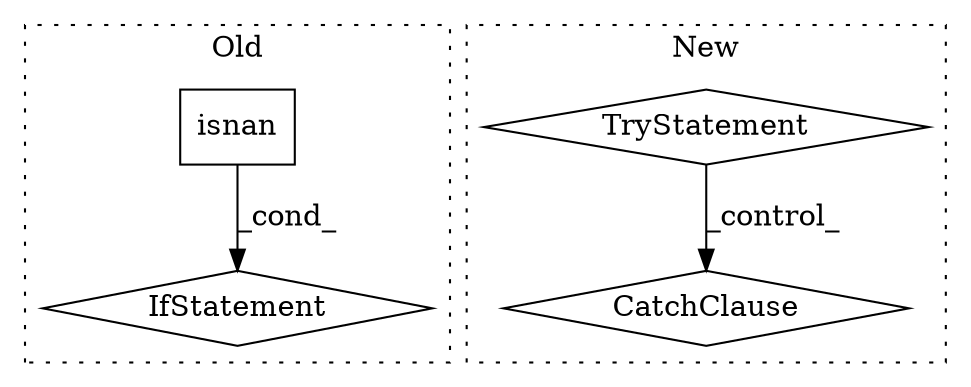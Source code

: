 digraph G {
subgraph cluster0 {
1 [label="isnan" a="32" s="1615,1639" l="6,1" shape="box"];
4 [label="IfStatement" a="25" s="1610,1646" l="4,2" shape="diamond"];
label = "Old";
style="dotted";
}
subgraph cluster1 {
2 [label="TryStatement" a="54" s="1363" l="4" shape="diamond"];
3 [label="CatchClause" a="12" s="1533,1570" l="13,2" shape="diamond"];
label = "New";
style="dotted";
}
1 -> 4 [label="_cond_"];
2 -> 3 [label="_control_"];
}